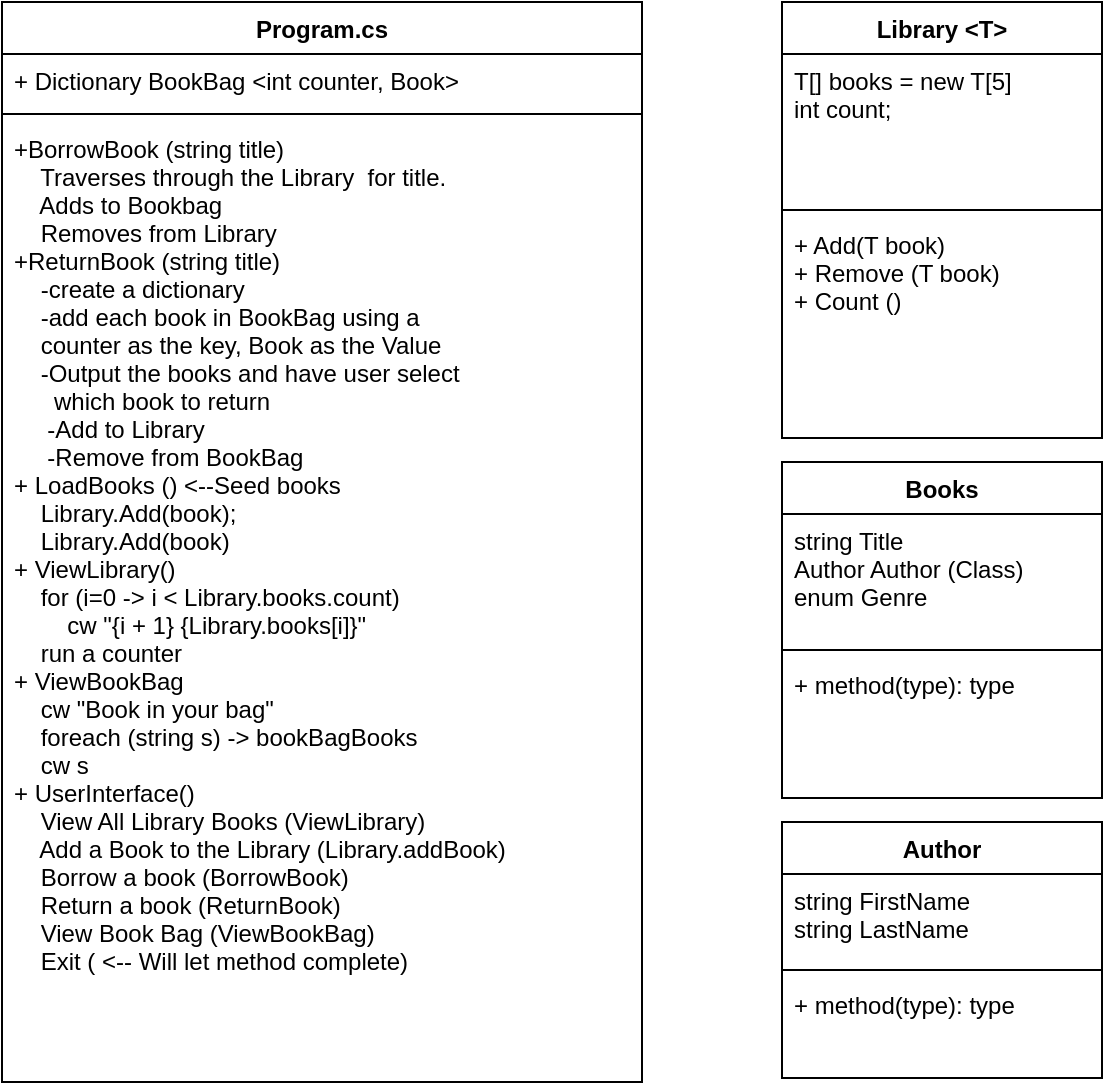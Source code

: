 <mxfile version="13.7.9" type="device"><diagram id="FloZX_E6zTnpVJ9zRJb2" name="Page-1"><mxGraphModel dx="1178" dy="675" grid="1" gridSize="10" guides="1" tooltips="1" connect="1" arrows="1" fold="1" page="1" pageScale="1" pageWidth="850" pageHeight="1100" math="0" shadow="0"><root><mxCell id="0"/><mxCell id="1" parent="0"/><mxCell id="p0XoeLaXyJKQ7ajoWr5a-9" value="Program.cs" style="swimlane;fontStyle=1;align=center;verticalAlign=top;childLayout=stackLayout;horizontal=1;startSize=26;horizontalStack=0;resizeParent=1;resizeParentMax=0;resizeLast=0;collapsible=1;marginBottom=0;" vertex="1" parent="1"><mxGeometry x="170" y="90" width="320" height="540" as="geometry"/></mxCell><mxCell id="p0XoeLaXyJKQ7ajoWr5a-10" value="+ Dictionary BookBag &lt;int counter, Book&gt;" style="text;strokeColor=none;fillColor=none;align=left;verticalAlign=top;spacingLeft=4;spacingRight=4;overflow=hidden;rotatable=0;points=[[0,0.5],[1,0.5]];portConstraint=eastwest;" vertex="1" parent="p0XoeLaXyJKQ7ajoWr5a-9"><mxGeometry y="26" width="320" height="26" as="geometry"/></mxCell><mxCell id="p0XoeLaXyJKQ7ajoWr5a-11" value="" style="line;strokeWidth=1;fillColor=none;align=left;verticalAlign=middle;spacingTop=-1;spacingLeft=3;spacingRight=3;rotatable=0;labelPosition=right;points=[];portConstraint=eastwest;" vertex="1" parent="p0XoeLaXyJKQ7ajoWr5a-9"><mxGeometry y="52" width="320" height="8" as="geometry"/></mxCell><mxCell id="p0XoeLaXyJKQ7ajoWr5a-12" value="+BorrowBook (string title)&#10;    Traverses through the Library  for title.&#10;    Adds to Bookbag&#10;    Removes from Library&#10;+ReturnBook (string title)&#10;    -create a dictionary&#10;    -add each book in BookBag using a&#10;    counter as the key, Book as the Value&#10;    -Output the books and have user select&#10;      which book to return&#10;     -Add to Library&#10;     -Remove from BookBag&#10;+ LoadBooks () &lt;--Seed books&#10;    Library.Add(book);&#10;    Library.Add(book)&#10;+ ViewLibrary()&#10;    for (i=0 -&gt; i &lt; Library.books.count) &#10;        cw &quot;{i + 1} {Library.books[i]}&quot;&#10;    run a counter&#10;+ ViewBookBag&#10;    cw &quot;Book in your bag&quot;&#10;    foreach (string s) -&gt; bookBagBooks &#10;    cw s&#10;+ UserInterface()&#10;    View All Library Books (ViewLibrary)&#10;    Add a Book to the Library (Library.addBook)&#10;    Borrow a book (BorrowBook)&#10;    Return a book (ReturnBook)&#10;    View Book Bag (ViewBookBag)&#10;    Exit ( &lt;-- Will let method complete)&#10;&#10;   " style="text;strokeColor=none;fillColor=none;align=left;verticalAlign=top;spacingLeft=4;spacingRight=4;overflow=hidden;rotatable=0;points=[[0,0.5],[1,0.5]];portConstraint=eastwest;" vertex="1" parent="p0XoeLaXyJKQ7ajoWr5a-9"><mxGeometry y="60" width="320" height="480" as="geometry"/></mxCell><mxCell id="p0XoeLaXyJKQ7ajoWr5a-5" value="Library &lt;T&gt;" style="swimlane;fontStyle=1;align=center;verticalAlign=top;childLayout=stackLayout;horizontal=1;startSize=26;horizontalStack=0;resizeParent=1;resizeParentMax=0;resizeLast=0;collapsible=1;marginBottom=0;" vertex="1" parent="1"><mxGeometry x="560" y="90" width="160" height="218" as="geometry"/></mxCell><mxCell id="p0XoeLaXyJKQ7ajoWr5a-6" value="T[] books = new T[5]&#10;int count;" style="text;strokeColor=none;fillColor=none;align=left;verticalAlign=top;spacingLeft=4;spacingRight=4;overflow=hidden;rotatable=0;points=[[0,0.5],[1,0.5]];portConstraint=eastwest;" vertex="1" parent="p0XoeLaXyJKQ7ajoWr5a-5"><mxGeometry y="26" width="160" height="74" as="geometry"/></mxCell><mxCell id="p0XoeLaXyJKQ7ajoWr5a-7" value="" style="line;strokeWidth=1;fillColor=none;align=left;verticalAlign=middle;spacingTop=-1;spacingLeft=3;spacingRight=3;rotatable=0;labelPosition=right;points=[];portConstraint=eastwest;" vertex="1" parent="p0XoeLaXyJKQ7ajoWr5a-5"><mxGeometry y="100" width="160" height="8" as="geometry"/></mxCell><mxCell id="p0XoeLaXyJKQ7ajoWr5a-8" value="+ Add(T book)&#10;+ Remove (T book)&#10;+ Count ()" style="text;strokeColor=none;fillColor=none;align=left;verticalAlign=top;spacingLeft=4;spacingRight=4;overflow=hidden;rotatable=0;points=[[0,0.5],[1,0.5]];portConstraint=eastwest;" vertex="1" parent="p0XoeLaXyJKQ7ajoWr5a-5"><mxGeometry y="108" width="160" height="110" as="geometry"/></mxCell><mxCell id="p0XoeLaXyJKQ7ajoWr5a-1" value="Books" style="swimlane;fontStyle=1;align=center;verticalAlign=top;childLayout=stackLayout;horizontal=1;startSize=26;horizontalStack=0;resizeParent=1;resizeParentMax=0;resizeLast=0;collapsible=1;marginBottom=0;" vertex="1" parent="1"><mxGeometry x="560" y="320" width="160" height="168" as="geometry"/></mxCell><mxCell id="p0XoeLaXyJKQ7ajoWr5a-2" value="string Title&#10;Author Author (Class)&#10;enum Genre" style="text;strokeColor=none;fillColor=none;align=left;verticalAlign=top;spacingLeft=4;spacingRight=4;overflow=hidden;rotatable=0;points=[[0,0.5],[1,0.5]];portConstraint=eastwest;" vertex="1" parent="p0XoeLaXyJKQ7ajoWr5a-1"><mxGeometry y="26" width="160" height="64" as="geometry"/></mxCell><mxCell id="p0XoeLaXyJKQ7ajoWr5a-3" value="" style="line;strokeWidth=1;fillColor=none;align=left;verticalAlign=middle;spacingTop=-1;spacingLeft=3;spacingRight=3;rotatable=0;labelPosition=right;points=[];portConstraint=eastwest;" vertex="1" parent="p0XoeLaXyJKQ7ajoWr5a-1"><mxGeometry y="90" width="160" height="8" as="geometry"/></mxCell><mxCell id="p0XoeLaXyJKQ7ajoWr5a-4" value="+ method(type): type" style="text;strokeColor=none;fillColor=none;align=left;verticalAlign=top;spacingLeft=4;spacingRight=4;overflow=hidden;rotatable=0;points=[[0,0.5],[1,0.5]];portConstraint=eastwest;" vertex="1" parent="p0XoeLaXyJKQ7ajoWr5a-1"><mxGeometry y="98" width="160" height="70" as="geometry"/></mxCell><mxCell id="p0XoeLaXyJKQ7ajoWr5a-13" value="Author" style="swimlane;fontStyle=1;align=center;verticalAlign=top;childLayout=stackLayout;horizontal=1;startSize=26;horizontalStack=0;resizeParent=1;resizeParentMax=0;resizeLast=0;collapsible=1;marginBottom=0;" vertex="1" parent="1"><mxGeometry x="560" y="500" width="160" height="128" as="geometry"/></mxCell><mxCell id="p0XoeLaXyJKQ7ajoWr5a-14" value="string FirstName&#10;string LastName" style="text;strokeColor=none;fillColor=none;align=left;verticalAlign=top;spacingLeft=4;spacingRight=4;overflow=hidden;rotatable=0;points=[[0,0.5],[1,0.5]];portConstraint=eastwest;" vertex="1" parent="p0XoeLaXyJKQ7ajoWr5a-13"><mxGeometry y="26" width="160" height="44" as="geometry"/></mxCell><mxCell id="p0XoeLaXyJKQ7ajoWr5a-15" value="" style="line;strokeWidth=1;fillColor=none;align=left;verticalAlign=middle;spacingTop=-1;spacingLeft=3;spacingRight=3;rotatable=0;labelPosition=right;points=[];portConstraint=eastwest;" vertex="1" parent="p0XoeLaXyJKQ7ajoWr5a-13"><mxGeometry y="70" width="160" height="8" as="geometry"/></mxCell><mxCell id="p0XoeLaXyJKQ7ajoWr5a-16" value="+ method(type): type" style="text;strokeColor=none;fillColor=none;align=left;verticalAlign=top;spacingLeft=4;spacingRight=4;overflow=hidden;rotatable=0;points=[[0,0.5],[1,0.5]];portConstraint=eastwest;" vertex="1" parent="p0XoeLaXyJKQ7ajoWr5a-13"><mxGeometry y="78" width="160" height="50" as="geometry"/></mxCell></root></mxGraphModel></diagram></mxfile>